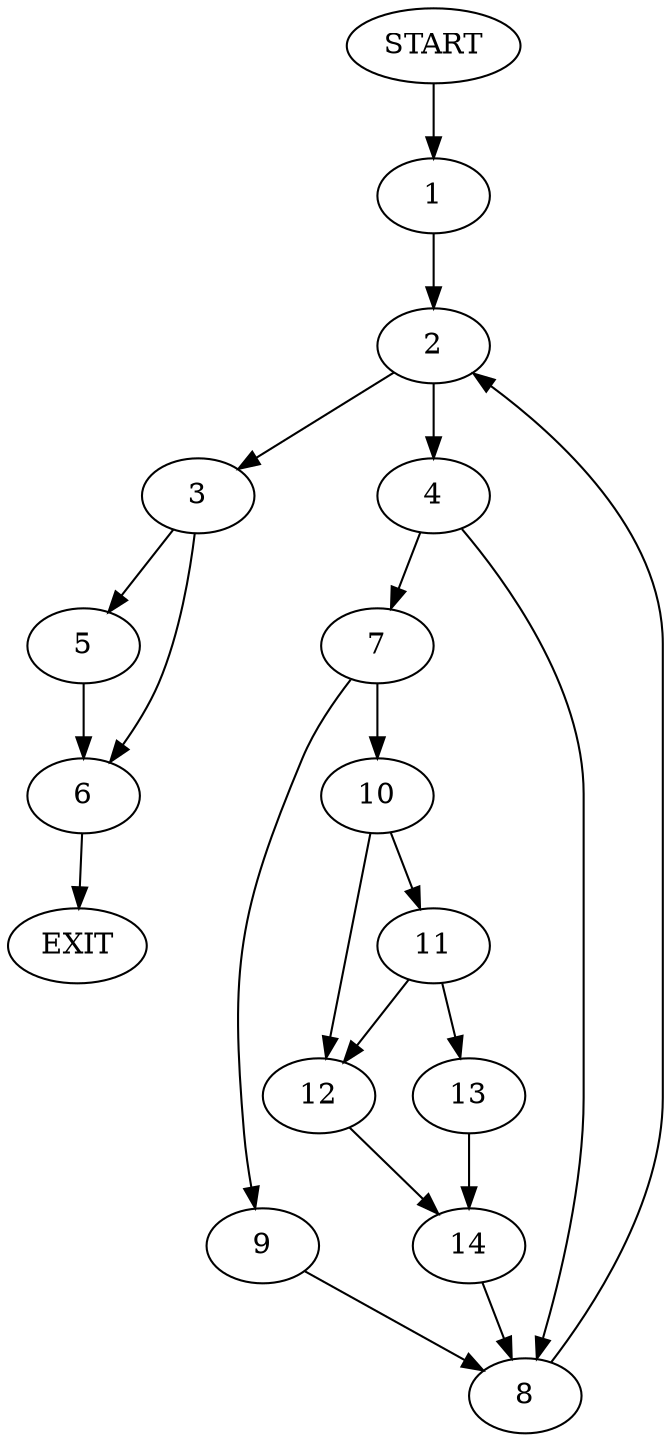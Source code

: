 digraph {
0 [label="START"]
15 [label="EXIT"]
0 -> 1
1 -> 2
2 -> 3
2 -> 4
3 -> 5
3 -> 6
4 -> 7
4 -> 8
8 -> 2
7 -> 9
7 -> 10
9 -> 8
10 -> 11
10 -> 12
11 -> 13
11 -> 12
12 -> 14
13 -> 14
14 -> 8
5 -> 6
6 -> 15
}
